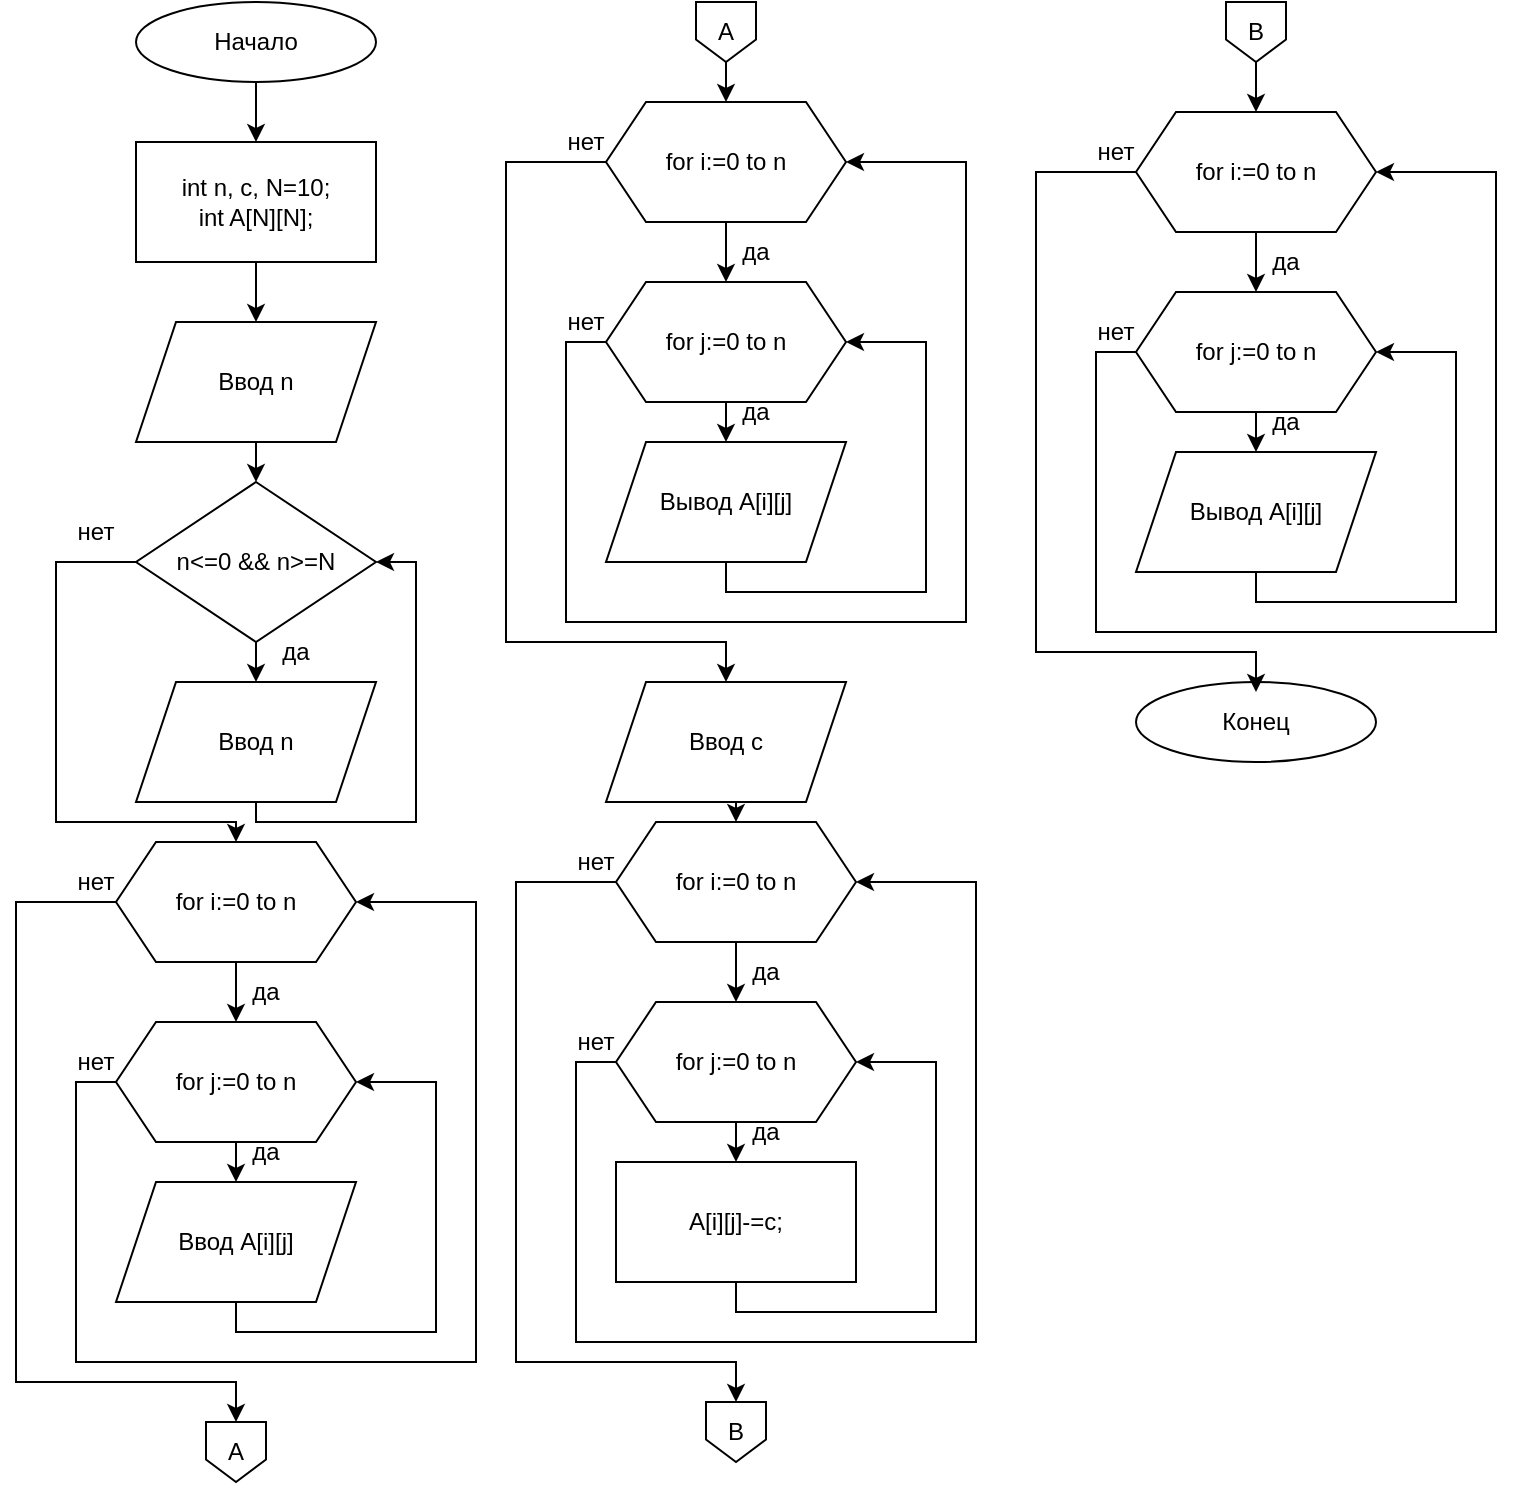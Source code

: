 <mxfile version="21.5.0" type="github">
  <diagram id="C5RBs43oDa-KdzZeNtuy" name="Page-1">
    <mxGraphModel dx="1625" dy="901" grid="1" gridSize="10" guides="1" tooltips="1" connect="1" arrows="1" fold="1" page="1" pageScale="1" pageWidth="827" pageHeight="1169" math="0" shadow="0">
      <root>
        <mxCell id="WIyWlLk6GJQsqaUBKTNV-0" />
        <mxCell id="WIyWlLk6GJQsqaUBKTNV-1" parent="WIyWlLk6GJQsqaUBKTNV-0" />
        <mxCell id="OMOyGlyV_K3_ukJA3dGh-2" style="edgeStyle=orthogonalEdgeStyle;rounded=0;orthogonalLoop=1;jettySize=auto;html=1;exitX=0.5;exitY=1;exitDx=0;exitDy=0;entryX=0.5;entryY=0;entryDx=0;entryDy=0;" parent="WIyWlLk6GJQsqaUBKTNV-1" source="OMOyGlyV_K3_ukJA3dGh-0" target="OMOyGlyV_K3_ukJA3dGh-1" edge="1">
          <mxGeometry relative="1" as="geometry" />
        </mxCell>
        <mxCell id="OMOyGlyV_K3_ukJA3dGh-0" value="Начало" style="ellipse;whiteSpace=wrap;html=1;" parent="WIyWlLk6GJQsqaUBKTNV-1" vertex="1">
          <mxGeometry x="310" y="40" width="120" height="40" as="geometry" />
        </mxCell>
        <mxCell id="OMOyGlyV_K3_ukJA3dGh-6" style="edgeStyle=orthogonalEdgeStyle;rounded=0;orthogonalLoop=1;jettySize=auto;html=1;exitX=0.5;exitY=1;exitDx=0;exitDy=0;entryX=0.5;entryY=0;entryDx=0;entryDy=0;" parent="WIyWlLk6GJQsqaUBKTNV-1" source="OMOyGlyV_K3_ukJA3dGh-1" target="OMOyGlyV_K3_ukJA3dGh-3" edge="1">
          <mxGeometry relative="1" as="geometry" />
        </mxCell>
        <mxCell id="OMOyGlyV_K3_ukJA3dGh-1" value="int n, c, N=10;&lt;br&gt;int A[N][N];" style="rounded=0;whiteSpace=wrap;html=1;" parent="WIyWlLk6GJQsqaUBKTNV-1" vertex="1">
          <mxGeometry x="310" y="110" width="120" height="60" as="geometry" />
        </mxCell>
        <mxCell id="OMOyGlyV_K3_ukJA3dGh-7" style="edgeStyle=orthogonalEdgeStyle;rounded=0;orthogonalLoop=1;jettySize=auto;html=1;exitX=0.5;exitY=1;exitDx=0;exitDy=0;entryX=0.5;entryY=0;entryDx=0;entryDy=0;" parent="WIyWlLk6GJQsqaUBKTNV-1" source="OMOyGlyV_K3_ukJA3dGh-3" target="OMOyGlyV_K3_ukJA3dGh-4" edge="1">
          <mxGeometry relative="1" as="geometry" />
        </mxCell>
        <mxCell id="OMOyGlyV_K3_ukJA3dGh-3" value="Ввод n" style="shape=parallelogram;perimeter=parallelogramPerimeter;whiteSpace=wrap;html=1;fixedSize=1;" parent="WIyWlLk6GJQsqaUBKTNV-1" vertex="1">
          <mxGeometry x="310" y="200" width="120" height="60" as="geometry" />
        </mxCell>
        <mxCell id="OMOyGlyV_K3_ukJA3dGh-5" style="edgeStyle=orthogonalEdgeStyle;rounded=0;orthogonalLoop=1;jettySize=auto;html=1;exitX=0;exitY=0.5;exitDx=0;exitDy=0;entryX=0.5;entryY=0;entryDx=0;entryDy=0;" parent="WIyWlLk6GJQsqaUBKTNV-1" source="OMOyGlyV_K3_ukJA3dGh-4" target="OMOyGlyV_K3_ukJA3dGh-27" edge="1">
          <mxGeometry relative="1" as="geometry">
            <mxPoint x="360" y="450" as="targetPoint" />
            <Array as="points">
              <mxPoint x="270" y="320" />
              <mxPoint x="270" y="450" />
              <mxPoint x="360" y="450" />
            </Array>
          </mxGeometry>
        </mxCell>
        <mxCell id="OMOyGlyV_K3_ukJA3dGh-11" style="edgeStyle=orthogonalEdgeStyle;rounded=0;orthogonalLoop=1;jettySize=auto;html=1;exitX=0.5;exitY=1;exitDx=0;exitDy=0;" parent="WIyWlLk6GJQsqaUBKTNV-1" source="OMOyGlyV_K3_ukJA3dGh-4" edge="1">
          <mxGeometry relative="1" as="geometry">
            <mxPoint x="370" y="380" as="targetPoint" />
          </mxGeometry>
        </mxCell>
        <mxCell id="OMOyGlyV_K3_ukJA3dGh-4" value="n&amp;lt;=0 &amp;amp;&amp;amp; n&amp;gt;=N" style="rhombus;whiteSpace=wrap;html=1;" parent="WIyWlLk6GJQsqaUBKTNV-1" vertex="1">
          <mxGeometry x="310" y="280" width="120" height="80" as="geometry" />
        </mxCell>
        <mxCell id="OMOyGlyV_K3_ukJA3dGh-8" value="нет" style="text;html=1;strokeColor=none;fillColor=none;align=center;verticalAlign=middle;whiteSpace=wrap;rounded=0;" parent="WIyWlLk6GJQsqaUBKTNV-1" vertex="1">
          <mxGeometry x="260" y="290" width="60" height="30" as="geometry" />
        </mxCell>
        <mxCell id="OMOyGlyV_K3_ukJA3dGh-12" value="да" style="text;html=1;strokeColor=none;fillColor=none;align=center;verticalAlign=middle;whiteSpace=wrap;rounded=0;" parent="WIyWlLk6GJQsqaUBKTNV-1" vertex="1">
          <mxGeometry x="360" y="350" width="60" height="30" as="geometry" />
        </mxCell>
        <mxCell id="afFiKQjv8gUhJcj6E1B4-25" style="edgeStyle=orthogonalEdgeStyle;rounded=0;orthogonalLoop=1;jettySize=auto;html=1;exitX=0.5;exitY=1;exitDx=0;exitDy=0;entryX=0.5;entryY=0;entryDx=0;entryDy=0;" edge="1" parent="WIyWlLk6GJQsqaUBKTNV-1" source="OMOyGlyV_K3_ukJA3dGh-16" target="afFiKQjv8gUhJcj6E1B4-15">
          <mxGeometry relative="1" as="geometry" />
        </mxCell>
        <mxCell id="OMOyGlyV_K3_ukJA3dGh-16" value="Ввод с" style="shape=parallelogram;perimeter=parallelogramPerimeter;whiteSpace=wrap;html=1;fixedSize=1;" parent="WIyWlLk6GJQsqaUBKTNV-1" vertex="1">
          <mxGeometry x="545" y="380" width="120" height="60" as="geometry" />
        </mxCell>
        <mxCell id="OMOyGlyV_K3_ukJA3dGh-26" style="edgeStyle=orthogonalEdgeStyle;rounded=0;orthogonalLoop=1;jettySize=auto;html=1;exitX=0.5;exitY=1;exitDx=0;exitDy=0;entryX=0.5;entryY=0;entryDx=0;entryDy=0;" parent="WIyWlLk6GJQsqaUBKTNV-1" source="OMOyGlyV_K3_ukJA3dGh-27" target="OMOyGlyV_K3_ukJA3dGh-29" edge="1">
          <mxGeometry relative="1" as="geometry" />
        </mxCell>
        <mxCell id="3DohWWxiEsB_aRsE4csC-4" style="edgeStyle=orthogonalEdgeStyle;rounded=0;orthogonalLoop=1;jettySize=auto;html=1;exitX=0;exitY=0.5;exitDx=0;exitDy=0;" parent="WIyWlLk6GJQsqaUBKTNV-1" source="OMOyGlyV_K3_ukJA3dGh-27" target="KbnQppn9xIRoAC_KXlsC-0" edge="1">
          <mxGeometry relative="1" as="geometry">
            <Array as="points">
              <mxPoint x="250" y="490" />
              <mxPoint x="250" y="730" />
              <mxPoint x="360" y="730" />
            </Array>
          </mxGeometry>
        </mxCell>
        <mxCell id="OMOyGlyV_K3_ukJA3dGh-27" value="for i:=0 to n" style="shape=hexagon;perimeter=hexagonPerimeter2;whiteSpace=wrap;html=1;fixedSize=1;" parent="WIyWlLk6GJQsqaUBKTNV-1" vertex="1">
          <mxGeometry x="300" y="460" width="120" height="60" as="geometry" />
        </mxCell>
        <mxCell id="OMOyGlyV_K3_ukJA3dGh-28" style="edgeStyle=orthogonalEdgeStyle;rounded=0;orthogonalLoop=1;jettySize=auto;html=1;exitX=0.5;exitY=1;exitDx=0;exitDy=0;entryX=0.5;entryY=0;entryDx=0;entryDy=0;" parent="WIyWlLk6GJQsqaUBKTNV-1" source="OMOyGlyV_K3_ukJA3dGh-29" target="OMOyGlyV_K3_ukJA3dGh-32" edge="1">
          <mxGeometry relative="1" as="geometry" />
        </mxCell>
        <mxCell id="3DohWWxiEsB_aRsE4csC-9" style="edgeStyle=orthogonalEdgeStyle;rounded=0;orthogonalLoop=1;jettySize=auto;html=1;exitX=0;exitY=0.5;exitDx=0;exitDy=0;entryX=1;entryY=0.5;entryDx=0;entryDy=0;" parent="WIyWlLk6GJQsqaUBKTNV-1" source="OMOyGlyV_K3_ukJA3dGh-29" target="OMOyGlyV_K3_ukJA3dGh-27" edge="1">
          <mxGeometry relative="1" as="geometry">
            <Array as="points">
              <mxPoint x="280" y="580" />
              <mxPoint x="280" y="720" />
              <mxPoint x="480" y="720" />
              <mxPoint x="480" y="490" />
            </Array>
          </mxGeometry>
        </mxCell>
        <mxCell id="OMOyGlyV_K3_ukJA3dGh-29" value="for j:=0 to n" style="shape=hexagon;perimeter=hexagonPerimeter2;whiteSpace=wrap;html=1;fixedSize=1;" parent="WIyWlLk6GJQsqaUBKTNV-1" vertex="1">
          <mxGeometry x="300" y="550" width="120" height="60" as="geometry" />
        </mxCell>
        <mxCell id="OMOyGlyV_K3_ukJA3dGh-30" style="edgeStyle=orthogonalEdgeStyle;rounded=0;orthogonalLoop=1;jettySize=auto;html=1;exitX=0.5;exitY=1;exitDx=0;exitDy=0;entryX=1;entryY=0.5;entryDx=0;entryDy=0;" parent="WIyWlLk6GJQsqaUBKTNV-1" source="OMOyGlyV_K3_ukJA3dGh-32" target="OMOyGlyV_K3_ukJA3dGh-29" edge="1">
          <mxGeometry relative="1" as="geometry">
            <mxPoint x="260" y="615" as="targetPoint" />
            <Array as="points">
              <mxPoint x="360" y="705" />
              <mxPoint x="460" y="705" />
              <mxPoint x="460" y="580" />
            </Array>
          </mxGeometry>
        </mxCell>
        <mxCell id="OMOyGlyV_K3_ukJA3dGh-32" value="Ввод A[i][j]" style="shape=parallelogram;perimeter=parallelogramPerimeter;whiteSpace=wrap;html=1;fixedSize=1;" parent="WIyWlLk6GJQsqaUBKTNV-1" vertex="1">
          <mxGeometry x="300" y="630" width="120" height="60" as="geometry" />
        </mxCell>
        <mxCell id="OMOyGlyV_K3_ukJA3dGh-56" value="A[i][j]-=c;" style="rounded=0;whiteSpace=wrap;html=1;" parent="WIyWlLk6GJQsqaUBKTNV-1" vertex="1">
          <mxGeometry x="550" y="620" width="120" height="60" as="geometry" />
        </mxCell>
        <mxCell id="OMOyGlyV_K3_ukJA3dGh-66" style="edgeStyle=orthogonalEdgeStyle;rounded=0;orthogonalLoop=1;jettySize=auto;html=1;exitX=0.5;exitY=1;exitDx=0;exitDy=0;entryX=0.5;entryY=0;entryDx=0;entryDy=0;" parent="WIyWlLk6GJQsqaUBKTNV-1" edge="1">
          <mxGeometry relative="1" as="geometry">
            <mxPoint x="870" y="70" as="sourcePoint" />
            <mxPoint x="870" y="95" as="targetPoint" />
          </mxGeometry>
        </mxCell>
        <mxCell id="OMOyGlyV_K3_ukJA3dGh-67" value="Конец" style="ellipse;whiteSpace=wrap;html=1;" parent="WIyWlLk6GJQsqaUBKTNV-1" vertex="1">
          <mxGeometry x="810" y="380" width="120" height="40" as="geometry" />
        </mxCell>
        <mxCell id="KbnQppn9xIRoAC_KXlsC-0" value="А" style="shape=offPageConnector;whiteSpace=wrap;html=1;" parent="WIyWlLk6GJQsqaUBKTNV-1" vertex="1">
          <mxGeometry x="345" y="750" width="30" height="30" as="geometry" />
        </mxCell>
        <mxCell id="afFiKQjv8gUhJcj6E1B4-12" style="edgeStyle=orthogonalEdgeStyle;rounded=0;orthogonalLoop=1;jettySize=auto;html=1;exitX=0.5;exitY=1;exitDx=0;exitDy=0;entryX=0.5;entryY=0;entryDx=0;entryDy=0;" edge="1" parent="WIyWlLk6GJQsqaUBKTNV-1" source="KbnQppn9xIRoAC_KXlsC-1" target="afFiKQjv8gUhJcj6E1B4-2">
          <mxGeometry relative="1" as="geometry" />
        </mxCell>
        <mxCell id="KbnQppn9xIRoAC_KXlsC-1" value="А" style="shape=offPageConnector;whiteSpace=wrap;html=1;" parent="WIyWlLk6GJQsqaUBKTNV-1" vertex="1">
          <mxGeometry x="590" y="40" width="30" height="30" as="geometry" />
        </mxCell>
        <mxCell id="KbnQppn9xIRoAC_KXlsC-3" value="B" style="shape=offPageConnector;whiteSpace=wrap;html=1;" parent="WIyWlLk6GJQsqaUBKTNV-1" vertex="1">
          <mxGeometry x="595" y="740" width="30" height="30" as="geometry" />
        </mxCell>
        <mxCell id="KbnQppn9xIRoAC_KXlsC-4" value="B" style="shape=offPageConnector;whiteSpace=wrap;html=1;" parent="WIyWlLk6GJQsqaUBKTNV-1" vertex="1">
          <mxGeometry x="855" y="40" width="30" height="30" as="geometry" />
        </mxCell>
        <mxCell id="3DohWWxiEsB_aRsE4csC-2" style="edgeStyle=orthogonalEdgeStyle;rounded=0;orthogonalLoop=1;jettySize=auto;html=1;exitX=0.5;exitY=1;exitDx=0;exitDy=0;entryX=1;entryY=0.5;entryDx=0;entryDy=0;" parent="WIyWlLk6GJQsqaUBKTNV-1" source="3DohWWxiEsB_aRsE4csC-0" target="OMOyGlyV_K3_ukJA3dGh-4" edge="1">
          <mxGeometry relative="1" as="geometry">
            <Array as="points">
              <mxPoint x="370" y="450" />
              <mxPoint x="450" y="450" />
              <mxPoint x="450" y="320" />
            </Array>
          </mxGeometry>
        </mxCell>
        <mxCell id="3DohWWxiEsB_aRsE4csC-0" value="Ввод n" style="shape=parallelogram;perimeter=parallelogramPerimeter;whiteSpace=wrap;html=1;fixedSize=1;" parent="WIyWlLk6GJQsqaUBKTNV-1" vertex="1">
          <mxGeometry x="310" y="380" width="120" height="60" as="geometry" />
        </mxCell>
        <mxCell id="3DohWWxiEsB_aRsE4csC-5" value="нет" style="text;html=1;strokeColor=none;fillColor=none;align=center;verticalAlign=middle;whiteSpace=wrap;rounded=0;" parent="WIyWlLk6GJQsqaUBKTNV-1" vertex="1">
          <mxGeometry x="260" y="465" width="60" height="30" as="geometry" />
        </mxCell>
        <mxCell id="3DohWWxiEsB_aRsE4csC-6" value="да" style="text;html=1;strokeColor=none;fillColor=none;align=center;verticalAlign=middle;whiteSpace=wrap;rounded=0;" parent="WIyWlLk6GJQsqaUBKTNV-1" vertex="1">
          <mxGeometry x="345" y="520" width="60" height="30" as="geometry" />
        </mxCell>
        <mxCell id="3DohWWxiEsB_aRsE4csC-7" value="да" style="text;html=1;strokeColor=none;fillColor=none;align=center;verticalAlign=middle;whiteSpace=wrap;rounded=0;" parent="WIyWlLk6GJQsqaUBKTNV-1" vertex="1">
          <mxGeometry x="345" y="600" width="60" height="30" as="geometry" />
        </mxCell>
        <mxCell id="3DohWWxiEsB_aRsE4csC-10" value="нет" style="text;html=1;strokeColor=none;fillColor=none;align=center;verticalAlign=middle;whiteSpace=wrap;rounded=0;" parent="WIyWlLk6GJQsqaUBKTNV-1" vertex="1">
          <mxGeometry x="260" y="555" width="60" height="30" as="geometry" />
        </mxCell>
        <mxCell id="afFiKQjv8gUhJcj6E1B4-0" style="edgeStyle=orthogonalEdgeStyle;rounded=0;orthogonalLoop=1;jettySize=auto;html=1;exitX=0.5;exitY=1;exitDx=0;exitDy=0;entryX=0.5;entryY=0;entryDx=0;entryDy=0;" edge="1" parent="WIyWlLk6GJQsqaUBKTNV-1" source="afFiKQjv8gUhJcj6E1B4-2" target="afFiKQjv8gUhJcj6E1B4-5">
          <mxGeometry relative="1" as="geometry" />
        </mxCell>
        <mxCell id="afFiKQjv8gUhJcj6E1B4-1" style="edgeStyle=orthogonalEdgeStyle;rounded=0;orthogonalLoop=1;jettySize=auto;html=1;exitX=0;exitY=0.5;exitDx=0;exitDy=0;" edge="1" parent="WIyWlLk6GJQsqaUBKTNV-1" source="afFiKQjv8gUhJcj6E1B4-2">
          <mxGeometry relative="1" as="geometry">
            <Array as="points">
              <mxPoint x="495" y="120" />
              <mxPoint x="495" y="360" />
              <mxPoint x="605" y="360" />
            </Array>
            <mxPoint x="605" y="380" as="targetPoint" />
          </mxGeometry>
        </mxCell>
        <mxCell id="afFiKQjv8gUhJcj6E1B4-2" value="for i:=0 to n" style="shape=hexagon;perimeter=hexagonPerimeter2;whiteSpace=wrap;html=1;fixedSize=1;" vertex="1" parent="WIyWlLk6GJQsqaUBKTNV-1">
          <mxGeometry x="545" y="90" width="120" height="60" as="geometry" />
        </mxCell>
        <mxCell id="afFiKQjv8gUhJcj6E1B4-3" style="edgeStyle=orthogonalEdgeStyle;rounded=0;orthogonalLoop=1;jettySize=auto;html=1;exitX=0.5;exitY=1;exitDx=0;exitDy=0;entryX=0.5;entryY=0;entryDx=0;entryDy=0;" edge="1" parent="WIyWlLk6GJQsqaUBKTNV-1" source="afFiKQjv8gUhJcj6E1B4-5" target="afFiKQjv8gUhJcj6E1B4-7">
          <mxGeometry relative="1" as="geometry" />
        </mxCell>
        <mxCell id="afFiKQjv8gUhJcj6E1B4-4" style="edgeStyle=orthogonalEdgeStyle;rounded=0;orthogonalLoop=1;jettySize=auto;html=1;exitX=0;exitY=0.5;exitDx=0;exitDy=0;entryX=1;entryY=0.5;entryDx=0;entryDy=0;" edge="1" parent="WIyWlLk6GJQsqaUBKTNV-1" source="afFiKQjv8gUhJcj6E1B4-5" target="afFiKQjv8gUhJcj6E1B4-2">
          <mxGeometry relative="1" as="geometry">
            <Array as="points">
              <mxPoint x="525" y="210" />
              <mxPoint x="525" y="350" />
              <mxPoint x="725" y="350" />
              <mxPoint x="725" y="120" />
            </Array>
          </mxGeometry>
        </mxCell>
        <mxCell id="afFiKQjv8gUhJcj6E1B4-5" value="for j:=0 to n" style="shape=hexagon;perimeter=hexagonPerimeter2;whiteSpace=wrap;html=1;fixedSize=1;" vertex="1" parent="WIyWlLk6GJQsqaUBKTNV-1">
          <mxGeometry x="545" y="180" width="120" height="60" as="geometry" />
        </mxCell>
        <mxCell id="afFiKQjv8gUhJcj6E1B4-6" style="edgeStyle=orthogonalEdgeStyle;rounded=0;orthogonalLoop=1;jettySize=auto;html=1;exitX=0.5;exitY=1;exitDx=0;exitDy=0;entryX=1;entryY=0.5;entryDx=0;entryDy=0;" edge="1" parent="WIyWlLk6GJQsqaUBKTNV-1" source="afFiKQjv8gUhJcj6E1B4-7" target="afFiKQjv8gUhJcj6E1B4-5">
          <mxGeometry relative="1" as="geometry">
            <mxPoint x="505" y="245" as="targetPoint" />
            <Array as="points">
              <mxPoint x="605" y="335" />
              <mxPoint x="705" y="335" />
              <mxPoint x="705" y="210" />
            </Array>
          </mxGeometry>
        </mxCell>
        <mxCell id="afFiKQjv8gUhJcj6E1B4-7" value="Вывод A[i][j]" style="shape=parallelogram;perimeter=parallelogramPerimeter;whiteSpace=wrap;html=1;fixedSize=1;" vertex="1" parent="WIyWlLk6GJQsqaUBKTNV-1">
          <mxGeometry x="545" y="260" width="120" height="60" as="geometry" />
        </mxCell>
        <mxCell id="afFiKQjv8gUhJcj6E1B4-8" value="нет" style="text;html=1;strokeColor=none;fillColor=none;align=center;verticalAlign=middle;whiteSpace=wrap;rounded=0;" vertex="1" parent="WIyWlLk6GJQsqaUBKTNV-1">
          <mxGeometry x="505" y="95" width="60" height="30" as="geometry" />
        </mxCell>
        <mxCell id="afFiKQjv8gUhJcj6E1B4-9" value="да" style="text;html=1;strokeColor=none;fillColor=none;align=center;verticalAlign=middle;whiteSpace=wrap;rounded=0;" vertex="1" parent="WIyWlLk6GJQsqaUBKTNV-1">
          <mxGeometry x="590" y="150" width="60" height="30" as="geometry" />
        </mxCell>
        <mxCell id="afFiKQjv8gUhJcj6E1B4-10" value="да" style="text;html=1;strokeColor=none;fillColor=none;align=center;verticalAlign=middle;whiteSpace=wrap;rounded=0;" vertex="1" parent="WIyWlLk6GJQsqaUBKTNV-1">
          <mxGeometry x="590" y="230" width="60" height="30" as="geometry" />
        </mxCell>
        <mxCell id="afFiKQjv8gUhJcj6E1B4-11" value="нет" style="text;html=1;strokeColor=none;fillColor=none;align=center;verticalAlign=middle;whiteSpace=wrap;rounded=0;" vertex="1" parent="WIyWlLk6GJQsqaUBKTNV-1">
          <mxGeometry x="505" y="185" width="60" height="30" as="geometry" />
        </mxCell>
        <mxCell id="afFiKQjv8gUhJcj6E1B4-13" style="edgeStyle=orthogonalEdgeStyle;rounded=0;orthogonalLoop=1;jettySize=auto;html=1;exitX=0.5;exitY=1;exitDx=0;exitDy=0;entryX=0.5;entryY=0;entryDx=0;entryDy=0;" edge="1" parent="WIyWlLk6GJQsqaUBKTNV-1" source="afFiKQjv8gUhJcj6E1B4-15" target="afFiKQjv8gUhJcj6E1B4-18">
          <mxGeometry relative="1" as="geometry" />
        </mxCell>
        <mxCell id="afFiKQjv8gUhJcj6E1B4-14" style="edgeStyle=orthogonalEdgeStyle;rounded=0;orthogonalLoop=1;jettySize=auto;html=1;exitX=0;exitY=0.5;exitDx=0;exitDy=0;" edge="1" parent="WIyWlLk6GJQsqaUBKTNV-1" source="afFiKQjv8gUhJcj6E1B4-15">
          <mxGeometry relative="1" as="geometry">
            <Array as="points">
              <mxPoint x="500" y="480" />
              <mxPoint x="500" y="720" />
              <mxPoint x="610" y="720" />
            </Array>
            <mxPoint x="610" y="740" as="targetPoint" />
          </mxGeometry>
        </mxCell>
        <mxCell id="afFiKQjv8gUhJcj6E1B4-15" value="for i:=0 to n" style="shape=hexagon;perimeter=hexagonPerimeter2;whiteSpace=wrap;html=1;fixedSize=1;" vertex="1" parent="WIyWlLk6GJQsqaUBKTNV-1">
          <mxGeometry x="550" y="450" width="120" height="60" as="geometry" />
        </mxCell>
        <mxCell id="afFiKQjv8gUhJcj6E1B4-16" style="edgeStyle=orthogonalEdgeStyle;rounded=0;orthogonalLoop=1;jettySize=auto;html=1;exitX=0.5;exitY=1;exitDx=0;exitDy=0;entryX=0.5;entryY=0;entryDx=0;entryDy=0;" edge="1" parent="WIyWlLk6GJQsqaUBKTNV-1" source="afFiKQjv8gUhJcj6E1B4-18">
          <mxGeometry relative="1" as="geometry">
            <mxPoint x="610.0" y="620" as="targetPoint" />
          </mxGeometry>
        </mxCell>
        <mxCell id="afFiKQjv8gUhJcj6E1B4-17" style="edgeStyle=orthogonalEdgeStyle;rounded=0;orthogonalLoop=1;jettySize=auto;html=1;exitX=0;exitY=0.5;exitDx=0;exitDy=0;entryX=1;entryY=0.5;entryDx=0;entryDy=0;" edge="1" parent="WIyWlLk6GJQsqaUBKTNV-1" source="afFiKQjv8gUhJcj6E1B4-18" target="afFiKQjv8gUhJcj6E1B4-15">
          <mxGeometry relative="1" as="geometry">
            <Array as="points">
              <mxPoint x="530" y="570" />
              <mxPoint x="530" y="710" />
              <mxPoint x="730" y="710" />
              <mxPoint x="730" y="480" />
            </Array>
          </mxGeometry>
        </mxCell>
        <mxCell id="afFiKQjv8gUhJcj6E1B4-18" value="for j:=0 to n" style="shape=hexagon;perimeter=hexagonPerimeter2;whiteSpace=wrap;html=1;fixedSize=1;" vertex="1" parent="WIyWlLk6GJQsqaUBKTNV-1">
          <mxGeometry x="550" y="540" width="120" height="60" as="geometry" />
        </mxCell>
        <mxCell id="afFiKQjv8gUhJcj6E1B4-19" style="edgeStyle=orthogonalEdgeStyle;rounded=0;orthogonalLoop=1;jettySize=auto;html=1;exitX=0.5;exitY=1;exitDx=0;exitDy=0;entryX=1;entryY=0.5;entryDx=0;entryDy=0;" edge="1" parent="WIyWlLk6GJQsqaUBKTNV-1" target="afFiKQjv8gUhJcj6E1B4-18">
          <mxGeometry relative="1" as="geometry">
            <mxPoint x="510" y="605" as="targetPoint" />
            <Array as="points">
              <mxPoint x="610" y="695" />
              <mxPoint x="710" y="695" />
              <mxPoint x="710" y="570" />
            </Array>
            <mxPoint x="610.0" y="680" as="sourcePoint" />
          </mxGeometry>
        </mxCell>
        <mxCell id="afFiKQjv8gUhJcj6E1B4-21" value="нет" style="text;html=1;strokeColor=none;fillColor=none;align=center;verticalAlign=middle;whiteSpace=wrap;rounded=0;" vertex="1" parent="WIyWlLk6GJQsqaUBKTNV-1">
          <mxGeometry x="510" y="455" width="60" height="30" as="geometry" />
        </mxCell>
        <mxCell id="afFiKQjv8gUhJcj6E1B4-22" value="да" style="text;html=1;strokeColor=none;fillColor=none;align=center;verticalAlign=middle;whiteSpace=wrap;rounded=0;" vertex="1" parent="WIyWlLk6GJQsqaUBKTNV-1">
          <mxGeometry x="595" y="510" width="60" height="30" as="geometry" />
        </mxCell>
        <mxCell id="afFiKQjv8gUhJcj6E1B4-23" value="да" style="text;html=1;strokeColor=none;fillColor=none;align=center;verticalAlign=middle;whiteSpace=wrap;rounded=0;" vertex="1" parent="WIyWlLk6GJQsqaUBKTNV-1">
          <mxGeometry x="595" y="590" width="60" height="30" as="geometry" />
        </mxCell>
        <mxCell id="afFiKQjv8gUhJcj6E1B4-24" value="нет" style="text;html=1;strokeColor=none;fillColor=none;align=center;verticalAlign=middle;whiteSpace=wrap;rounded=0;" vertex="1" parent="WIyWlLk6GJQsqaUBKTNV-1">
          <mxGeometry x="510" y="545" width="60" height="30" as="geometry" />
        </mxCell>
        <mxCell id="afFiKQjv8gUhJcj6E1B4-26" style="edgeStyle=orthogonalEdgeStyle;rounded=0;orthogonalLoop=1;jettySize=auto;html=1;exitX=0.5;exitY=1;exitDx=0;exitDy=0;entryX=0.5;entryY=0;entryDx=0;entryDy=0;" edge="1" parent="WIyWlLk6GJQsqaUBKTNV-1" source="afFiKQjv8gUhJcj6E1B4-28" target="afFiKQjv8gUhJcj6E1B4-31">
          <mxGeometry relative="1" as="geometry" />
        </mxCell>
        <mxCell id="afFiKQjv8gUhJcj6E1B4-27" style="edgeStyle=orthogonalEdgeStyle;rounded=0;orthogonalLoop=1;jettySize=auto;html=1;exitX=0;exitY=0.5;exitDx=0;exitDy=0;" edge="1" parent="WIyWlLk6GJQsqaUBKTNV-1" source="afFiKQjv8gUhJcj6E1B4-28">
          <mxGeometry relative="1" as="geometry">
            <Array as="points">
              <mxPoint x="760" y="125" />
              <mxPoint x="760" y="365" />
              <mxPoint x="870" y="365" />
            </Array>
            <mxPoint x="870" y="385" as="targetPoint" />
          </mxGeometry>
        </mxCell>
        <mxCell id="afFiKQjv8gUhJcj6E1B4-28" value="for i:=0 to n" style="shape=hexagon;perimeter=hexagonPerimeter2;whiteSpace=wrap;html=1;fixedSize=1;" vertex="1" parent="WIyWlLk6GJQsqaUBKTNV-1">
          <mxGeometry x="810" y="95" width="120" height="60" as="geometry" />
        </mxCell>
        <mxCell id="afFiKQjv8gUhJcj6E1B4-29" style="edgeStyle=orthogonalEdgeStyle;rounded=0;orthogonalLoop=1;jettySize=auto;html=1;exitX=0.5;exitY=1;exitDx=0;exitDy=0;entryX=0.5;entryY=0;entryDx=0;entryDy=0;" edge="1" parent="WIyWlLk6GJQsqaUBKTNV-1" source="afFiKQjv8gUhJcj6E1B4-31" target="afFiKQjv8gUhJcj6E1B4-33">
          <mxGeometry relative="1" as="geometry" />
        </mxCell>
        <mxCell id="afFiKQjv8gUhJcj6E1B4-30" style="edgeStyle=orthogonalEdgeStyle;rounded=0;orthogonalLoop=1;jettySize=auto;html=1;exitX=0;exitY=0.5;exitDx=0;exitDy=0;entryX=1;entryY=0.5;entryDx=0;entryDy=0;" edge="1" parent="WIyWlLk6GJQsqaUBKTNV-1" source="afFiKQjv8gUhJcj6E1B4-31" target="afFiKQjv8gUhJcj6E1B4-28">
          <mxGeometry relative="1" as="geometry">
            <Array as="points">
              <mxPoint x="790" y="215" />
              <mxPoint x="790" y="355" />
              <mxPoint x="990" y="355" />
              <mxPoint x="990" y="125" />
            </Array>
          </mxGeometry>
        </mxCell>
        <mxCell id="afFiKQjv8gUhJcj6E1B4-31" value="for j:=0 to n" style="shape=hexagon;perimeter=hexagonPerimeter2;whiteSpace=wrap;html=1;fixedSize=1;" vertex="1" parent="WIyWlLk6GJQsqaUBKTNV-1">
          <mxGeometry x="810" y="185" width="120" height="60" as="geometry" />
        </mxCell>
        <mxCell id="afFiKQjv8gUhJcj6E1B4-32" style="edgeStyle=orthogonalEdgeStyle;rounded=0;orthogonalLoop=1;jettySize=auto;html=1;exitX=0.5;exitY=1;exitDx=0;exitDy=0;entryX=1;entryY=0.5;entryDx=0;entryDy=0;" edge="1" parent="WIyWlLk6GJQsqaUBKTNV-1" source="afFiKQjv8gUhJcj6E1B4-33" target="afFiKQjv8gUhJcj6E1B4-31">
          <mxGeometry relative="1" as="geometry">
            <mxPoint x="770" y="250" as="targetPoint" />
            <Array as="points">
              <mxPoint x="870" y="340" />
              <mxPoint x="970" y="340" />
              <mxPoint x="970" y="215" />
            </Array>
          </mxGeometry>
        </mxCell>
        <mxCell id="afFiKQjv8gUhJcj6E1B4-33" value="Вывод A[i][j]" style="shape=parallelogram;perimeter=parallelogramPerimeter;whiteSpace=wrap;html=1;fixedSize=1;" vertex="1" parent="WIyWlLk6GJQsqaUBKTNV-1">
          <mxGeometry x="810" y="265" width="120" height="60" as="geometry" />
        </mxCell>
        <mxCell id="afFiKQjv8gUhJcj6E1B4-34" value="нет" style="text;html=1;strokeColor=none;fillColor=none;align=center;verticalAlign=middle;whiteSpace=wrap;rounded=0;" vertex="1" parent="WIyWlLk6GJQsqaUBKTNV-1">
          <mxGeometry x="770" y="100" width="60" height="30" as="geometry" />
        </mxCell>
        <mxCell id="afFiKQjv8gUhJcj6E1B4-35" value="да" style="text;html=1;strokeColor=none;fillColor=none;align=center;verticalAlign=middle;whiteSpace=wrap;rounded=0;" vertex="1" parent="WIyWlLk6GJQsqaUBKTNV-1">
          <mxGeometry x="855" y="155" width="60" height="30" as="geometry" />
        </mxCell>
        <mxCell id="afFiKQjv8gUhJcj6E1B4-36" value="да" style="text;html=1;strokeColor=none;fillColor=none;align=center;verticalAlign=middle;whiteSpace=wrap;rounded=0;" vertex="1" parent="WIyWlLk6GJQsqaUBKTNV-1">
          <mxGeometry x="855" y="235" width="60" height="30" as="geometry" />
        </mxCell>
        <mxCell id="afFiKQjv8gUhJcj6E1B4-37" value="нет" style="text;html=1;strokeColor=none;fillColor=none;align=center;verticalAlign=middle;whiteSpace=wrap;rounded=0;" vertex="1" parent="WIyWlLk6GJQsqaUBKTNV-1">
          <mxGeometry x="770" y="190" width="60" height="30" as="geometry" />
        </mxCell>
      </root>
    </mxGraphModel>
  </diagram>
</mxfile>
